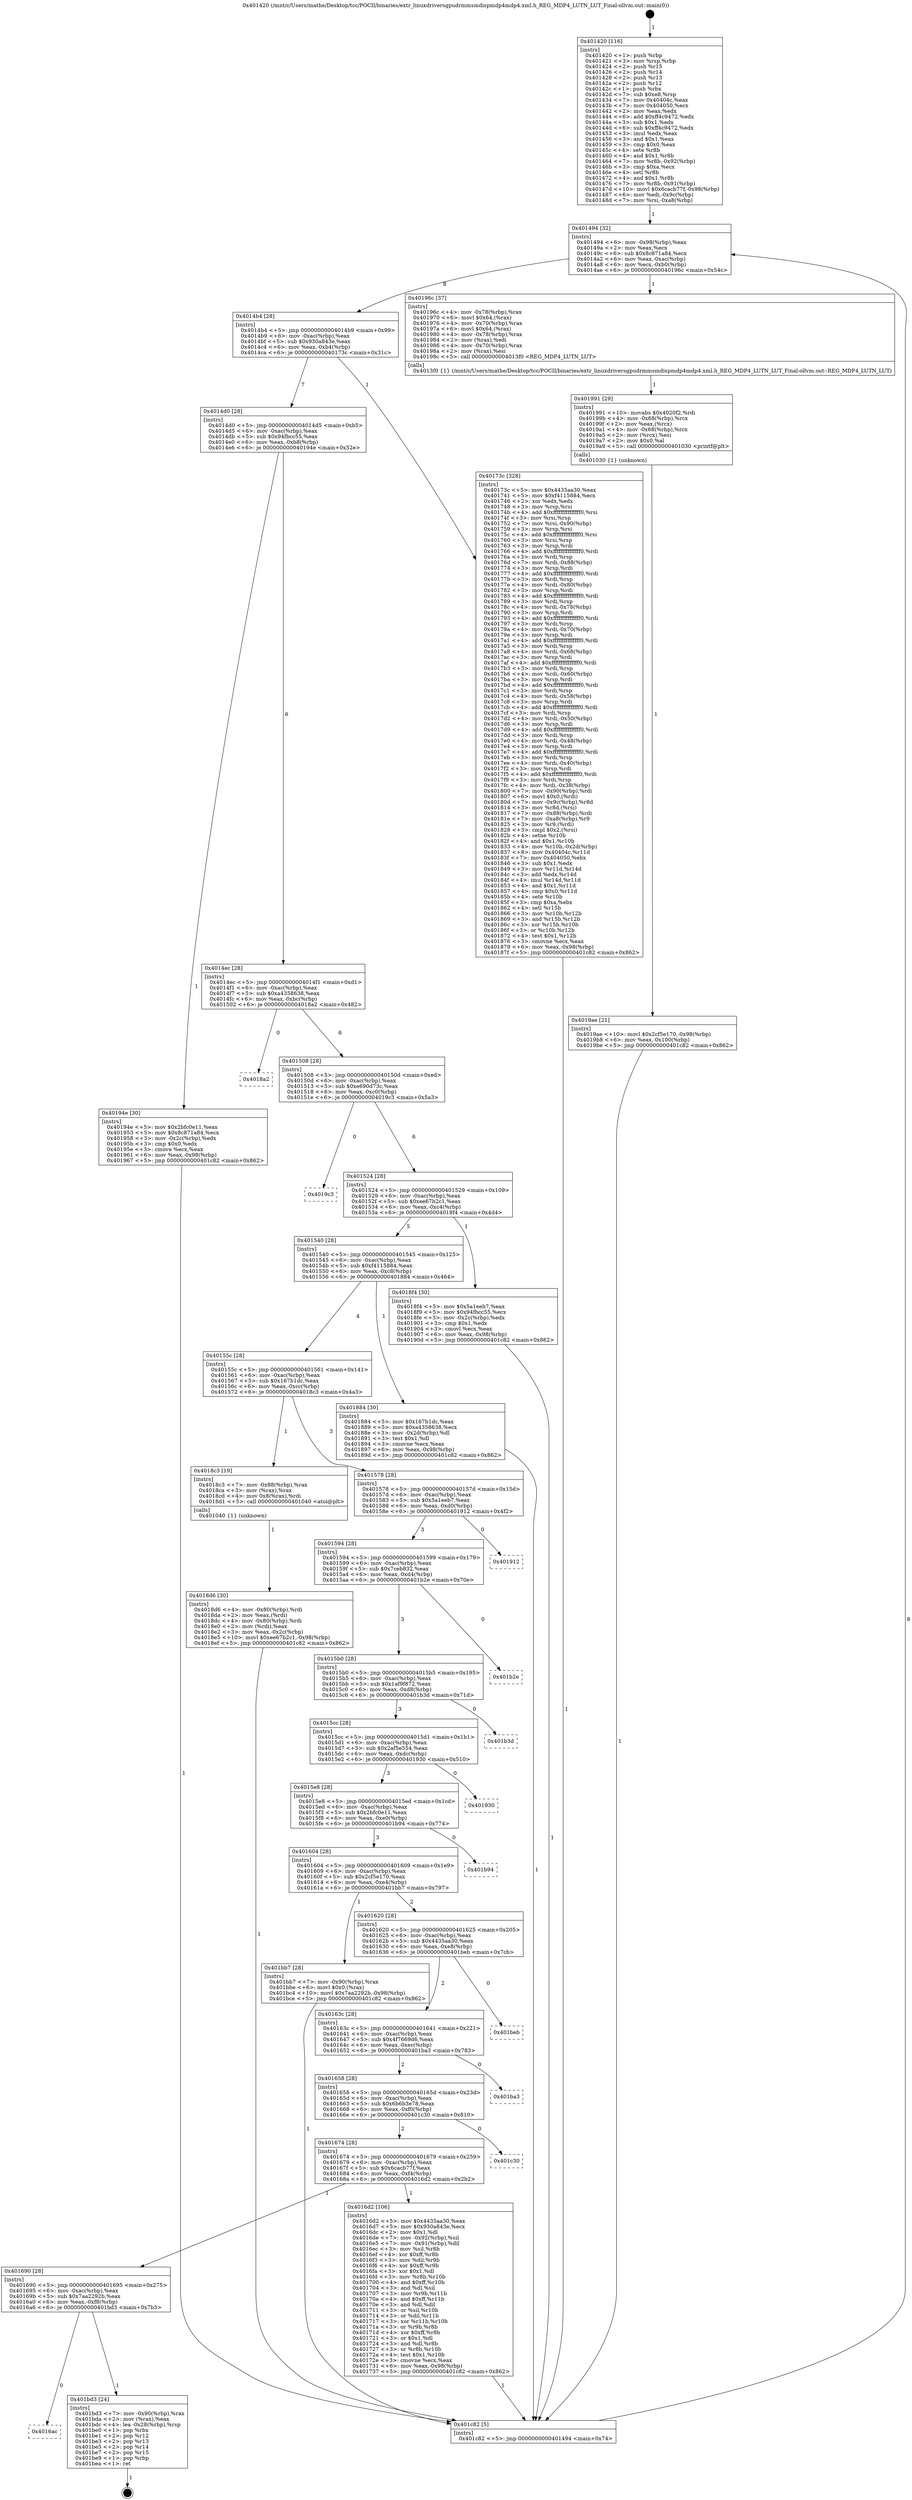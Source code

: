 digraph "0x401420" {
  label = "0x401420 (/mnt/c/Users/mathe/Desktop/tcc/POCII/binaries/extr_linuxdriversgpudrmmsmdispmdp4mdp4.xml.h_REG_MDP4_LUTN_LUT_Final-ollvm.out::main(0))"
  labelloc = "t"
  node[shape=record]

  Entry [label="",width=0.3,height=0.3,shape=circle,fillcolor=black,style=filled]
  "0x401494" [label="{
     0x401494 [32]\l
     | [instrs]\l
     &nbsp;&nbsp;0x401494 \<+6\>: mov -0x98(%rbp),%eax\l
     &nbsp;&nbsp;0x40149a \<+2\>: mov %eax,%ecx\l
     &nbsp;&nbsp;0x40149c \<+6\>: sub $0x8c871a84,%ecx\l
     &nbsp;&nbsp;0x4014a2 \<+6\>: mov %eax,-0xac(%rbp)\l
     &nbsp;&nbsp;0x4014a8 \<+6\>: mov %ecx,-0xb0(%rbp)\l
     &nbsp;&nbsp;0x4014ae \<+6\>: je 000000000040196c \<main+0x54c\>\l
  }"]
  "0x40196c" [label="{
     0x40196c [37]\l
     | [instrs]\l
     &nbsp;&nbsp;0x40196c \<+4\>: mov -0x78(%rbp),%rax\l
     &nbsp;&nbsp;0x401970 \<+6\>: movl $0x64,(%rax)\l
     &nbsp;&nbsp;0x401976 \<+4\>: mov -0x70(%rbp),%rax\l
     &nbsp;&nbsp;0x40197a \<+6\>: movl $0x64,(%rax)\l
     &nbsp;&nbsp;0x401980 \<+4\>: mov -0x78(%rbp),%rax\l
     &nbsp;&nbsp;0x401984 \<+2\>: mov (%rax),%edi\l
     &nbsp;&nbsp;0x401986 \<+4\>: mov -0x70(%rbp),%rax\l
     &nbsp;&nbsp;0x40198a \<+2\>: mov (%rax),%esi\l
     &nbsp;&nbsp;0x40198c \<+5\>: call 00000000004013f0 \<REG_MDP4_LUTN_LUT\>\l
     | [calls]\l
     &nbsp;&nbsp;0x4013f0 \{1\} (/mnt/c/Users/mathe/Desktop/tcc/POCII/binaries/extr_linuxdriversgpudrmmsmdispmdp4mdp4.xml.h_REG_MDP4_LUTN_LUT_Final-ollvm.out::REG_MDP4_LUTN_LUT)\l
  }"]
  "0x4014b4" [label="{
     0x4014b4 [28]\l
     | [instrs]\l
     &nbsp;&nbsp;0x4014b4 \<+5\>: jmp 00000000004014b9 \<main+0x99\>\l
     &nbsp;&nbsp;0x4014b9 \<+6\>: mov -0xac(%rbp),%eax\l
     &nbsp;&nbsp;0x4014bf \<+5\>: sub $0x930a843e,%eax\l
     &nbsp;&nbsp;0x4014c4 \<+6\>: mov %eax,-0xb4(%rbp)\l
     &nbsp;&nbsp;0x4014ca \<+6\>: je 000000000040173c \<main+0x31c\>\l
  }"]
  Exit [label="",width=0.3,height=0.3,shape=circle,fillcolor=black,style=filled,peripheries=2]
  "0x40173c" [label="{
     0x40173c [328]\l
     | [instrs]\l
     &nbsp;&nbsp;0x40173c \<+5\>: mov $0x4435aa30,%eax\l
     &nbsp;&nbsp;0x401741 \<+5\>: mov $0xf4115884,%ecx\l
     &nbsp;&nbsp;0x401746 \<+2\>: xor %edx,%edx\l
     &nbsp;&nbsp;0x401748 \<+3\>: mov %rsp,%rsi\l
     &nbsp;&nbsp;0x40174b \<+4\>: add $0xfffffffffffffff0,%rsi\l
     &nbsp;&nbsp;0x40174f \<+3\>: mov %rsi,%rsp\l
     &nbsp;&nbsp;0x401752 \<+7\>: mov %rsi,-0x90(%rbp)\l
     &nbsp;&nbsp;0x401759 \<+3\>: mov %rsp,%rsi\l
     &nbsp;&nbsp;0x40175c \<+4\>: add $0xfffffffffffffff0,%rsi\l
     &nbsp;&nbsp;0x401760 \<+3\>: mov %rsi,%rsp\l
     &nbsp;&nbsp;0x401763 \<+3\>: mov %rsp,%rdi\l
     &nbsp;&nbsp;0x401766 \<+4\>: add $0xfffffffffffffff0,%rdi\l
     &nbsp;&nbsp;0x40176a \<+3\>: mov %rdi,%rsp\l
     &nbsp;&nbsp;0x40176d \<+7\>: mov %rdi,-0x88(%rbp)\l
     &nbsp;&nbsp;0x401774 \<+3\>: mov %rsp,%rdi\l
     &nbsp;&nbsp;0x401777 \<+4\>: add $0xfffffffffffffff0,%rdi\l
     &nbsp;&nbsp;0x40177b \<+3\>: mov %rdi,%rsp\l
     &nbsp;&nbsp;0x40177e \<+4\>: mov %rdi,-0x80(%rbp)\l
     &nbsp;&nbsp;0x401782 \<+3\>: mov %rsp,%rdi\l
     &nbsp;&nbsp;0x401785 \<+4\>: add $0xfffffffffffffff0,%rdi\l
     &nbsp;&nbsp;0x401789 \<+3\>: mov %rdi,%rsp\l
     &nbsp;&nbsp;0x40178c \<+4\>: mov %rdi,-0x78(%rbp)\l
     &nbsp;&nbsp;0x401790 \<+3\>: mov %rsp,%rdi\l
     &nbsp;&nbsp;0x401793 \<+4\>: add $0xfffffffffffffff0,%rdi\l
     &nbsp;&nbsp;0x401797 \<+3\>: mov %rdi,%rsp\l
     &nbsp;&nbsp;0x40179a \<+4\>: mov %rdi,-0x70(%rbp)\l
     &nbsp;&nbsp;0x40179e \<+3\>: mov %rsp,%rdi\l
     &nbsp;&nbsp;0x4017a1 \<+4\>: add $0xfffffffffffffff0,%rdi\l
     &nbsp;&nbsp;0x4017a5 \<+3\>: mov %rdi,%rsp\l
     &nbsp;&nbsp;0x4017a8 \<+4\>: mov %rdi,-0x68(%rbp)\l
     &nbsp;&nbsp;0x4017ac \<+3\>: mov %rsp,%rdi\l
     &nbsp;&nbsp;0x4017af \<+4\>: add $0xfffffffffffffff0,%rdi\l
     &nbsp;&nbsp;0x4017b3 \<+3\>: mov %rdi,%rsp\l
     &nbsp;&nbsp;0x4017b6 \<+4\>: mov %rdi,-0x60(%rbp)\l
     &nbsp;&nbsp;0x4017ba \<+3\>: mov %rsp,%rdi\l
     &nbsp;&nbsp;0x4017bd \<+4\>: add $0xfffffffffffffff0,%rdi\l
     &nbsp;&nbsp;0x4017c1 \<+3\>: mov %rdi,%rsp\l
     &nbsp;&nbsp;0x4017c4 \<+4\>: mov %rdi,-0x58(%rbp)\l
     &nbsp;&nbsp;0x4017c8 \<+3\>: mov %rsp,%rdi\l
     &nbsp;&nbsp;0x4017cb \<+4\>: add $0xfffffffffffffff0,%rdi\l
     &nbsp;&nbsp;0x4017cf \<+3\>: mov %rdi,%rsp\l
     &nbsp;&nbsp;0x4017d2 \<+4\>: mov %rdi,-0x50(%rbp)\l
     &nbsp;&nbsp;0x4017d6 \<+3\>: mov %rsp,%rdi\l
     &nbsp;&nbsp;0x4017d9 \<+4\>: add $0xfffffffffffffff0,%rdi\l
     &nbsp;&nbsp;0x4017dd \<+3\>: mov %rdi,%rsp\l
     &nbsp;&nbsp;0x4017e0 \<+4\>: mov %rdi,-0x48(%rbp)\l
     &nbsp;&nbsp;0x4017e4 \<+3\>: mov %rsp,%rdi\l
     &nbsp;&nbsp;0x4017e7 \<+4\>: add $0xfffffffffffffff0,%rdi\l
     &nbsp;&nbsp;0x4017eb \<+3\>: mov %rdi,%rsp\l
     &nbsp;&nbsp;0x4017ee \<+4\>: mov %rdi,-0x40(%rbp)\l
     &nbsp;&nbsp;0x4017f2 \<+3\>: mov %rsp,%rdi\l
     &nbsp;&nbsp;0x4017f5 \<+4\>: add $0xfffffffffffffff0,%rdi\l
     &nbsp;&nbsp;0x4017f9 \<+3\>: mov %rdi,%rsp\l
     &nbsp;&nbsp;0x4017fc \<+4\>: mov %rdi,-0x38(%rbp)\l
     &nbsp;&nbsp;0x401800 \<+7\>: mov -0x90(%rbp),%rdi\l
     &nbsp;&nbsp;0x401807 \<+6\>: movl $0x0,(%rdi)\l
     &nbsp;&nbsp;0x40180d \<+7\>: mov -0x9c(%rbp),%r8d\l
     &nbsp;&nbsp;0x401814 \<+3\>: mov %r8d,(%rsi)\l
     &nbsp;&nbsp;0x401817 \<+7\>: mov -0x88(%rbp),%rdi\l
     &nbsp;&nbsp;0x40181e \<+7\>: mov -0xa8(%rbp),%r9\l
     &nbsp;&nbsp;0x401825 \<+3\>: mov %r9,(%rdi)\l
     &nbsp;&nbsp;0x401828 \<+3\>: cmpl $0x2,(%rsi)\l
     &nbsp;&nbsp;0x40182b \<+4\>: setne %r10b\l
     &nbsp;&nbsp;0x40182f \<+4\>: and $0x1,%r10b\l
     &nbsp;&nbsp;0x401833 \<+4\>: mov %r10b,-0x2d(%rbp)\l
     &nbsp;&nbsp;0x401837 \<+8\>: mov 0x40404c,%r11d\l
     &nbsp;&nbsp;0x40183f \<+7\>: mov 0x404050,%ebx\l
     &nbsp;&nbsp;0x401846 \<+3\>: sub $0x1,%edx\l
     &nbsp;&nbsp;0x401849 \<+3\>: mov %r11d,%r14d\l
     &nbsp;&nbsp;0x40184c \<+3\>: add %edx,%r14d\l
     &nbsp;&nbsp;0x40184f \<+4\>: imul %r14d,%r11d\l
     &nbsp;&nbsp;0x401853 \<+4\>: and $0x1,%r11d\l
     &nbsp;&nbsp;0x401857 \<+4\>: cmp $0x0,%r11d\l
     &nbsp;&nbsp;0x40185b \<+4\>: sete %r10b\l
     &nbsp;&nbsp;0x40185f \<+3\>: cmp $0xa,%ebx\l
     &nbsp;&nbsp;0x401862 \<+4\>: setl %r15b\l
     &nbsp;&nbsp;0x401866 \<+3\>: mov %r10b,%r12b\l
     &nbsp;&nbsp;0x401869 \<+3\>: and %r15b,%r12b\l
     &nbsp;&nbsp;0x40186c \<+3\>: xor %r15b,%r10b\l
     &nbsp;&nbsp;0x40186f \<+3\>: or %r10b,%r12b\l
     &nbsp;&nbsp;0x401872 \<+4\>: test $0x1,%r12b\l
     &nbsp;&nbsp;0x401876 \<+3\>: cmovne %ecx,%eax\l
     &nbsp;&nbsp;0x401879 \<+6\>: mov %eax,-0x98(%rbp)\l
     &nbsp;&nbsp;0x40187f \<+5\>: jmp 0000000000401c82 \<main+0x862\>\l
  }"]
  "0x4014d0" [label="{
     0x4014d0 [28]\l
     | [instrs]\l
     &nbsp;&nbsp;0x4014d0 \<+5\>: jmp 00000000004014d5 \<main+0xb5\>\l
     &nbsp;&nbsp;0x4014d5 \<+6\>: mov -0xac(%rbp),%eax\l
     &nbsp;&nbsp;0x4014db \<+5\>: sub $0x94fbcc55,%eax\l
     &nbsp;&nbsp;0x4014e0 \<+6\>: mov %eax,-0xb8(%rbp)\l
     &nbsp;&nbsp;0x4014e6 \<+6\>: je 000000000040194e \<main+0x52e\>\l
  }"]
  "0x4016ac" [label="{
     0x4016ac\l
  }", style=dashed]
  "0x40194e" [label="{
     0x40194e [30]\l
     | [instrs]\l
     &nbsp;&nbsp;0x40194e \<+5\>: mov $0x2bfc0e11,%eax\l
     &nbsp;&nbsp;0x401953 \<+5\>: mov $0x8c871a84,%ecx\l
     &nbsp;&nbsp;0x401958 \<+3\>: mov -0x2c(%rbp),%edx\l
     &nbsp;&nbsp;0x40195b \<+3\>: cmp $0x0,%edx\l
     &nbsp;&nbsp;0x40195e \<+3\>: cmove %ecx,%eax\l
     &nbsp;&nbsp;0x401961 \<+6\>: mov %eax,-0x98(%rbp)\l
     &nbsp;&nbsp;0x401967 \<+5\>: jmp 0000000000401c82 \<main+0x862\>\l
  }"]
  "0x4014ec" [label="{
     0x4014ec [28]\l
     | [instrs]\l
     &nbsp;&nbsp;0x4014ec \<+5\>: jmp 00000000004014f1 \<main+0xd1\>\l
     &nbsp;&nbsp;0x4014f1 \<+6\>: mov -0xac(%rbp),%eax\l
     &nbsp;&nbsp;0x4014f7 \<+5\>: sub $0xa4358638,%eax\l
     &nbsp;&nbsp;0x4014fc \<+6\>: mov %eax,-0xbc(%rbp)\l
     &nbsp;&nbsp;0x401502 \<+6\>: je 00000000004018a2 \<main+0x482\>\l
  }"]
  "0x401bd3" [label="{
     0x401bd3 [24]\l
     | [instrs]\l
     &nbsp;&nbsp;0x401bd3 \<+7\>: mov -0x90(%rbp),%rax\l
     &nbsp;&nbsp;0x401bda \<+2\>: mov (%rax),%eax\l
     &nbsp;&nbsp;0x401bdc \<+4\>: lea -0x28(%rbp),%rsp\l
     &nbsp;&nbsp;0x401be0 \<+1\>: pop %rbx\l
     &nbsp;&nbsp;0x401be1 \<+2\>: pop %r12\l
     &nbsp;&nbsp;0x401be3 \<+2\>: pop %r13\l
     &nbsp;&nbsp;0x401be5 \<+2\>: pop %r14\l
     &nbsp;&nbsp;0x401be7 \<+2\>: pop %r15\l
     &nbsp;&nbsp;0x401be9 \<+1\>: pop %rbp\l
     &nbsp;&nbsp;0x401bea \<+1\>: ret\l
  }"]
  "0x4018a2" [label="{
     0x4018a2\l
  }", style=dashed]
  "0x401508" [label="{
     0x401508 [28]\l
     | [instrs]\l
     &nbsp;&nbsp;0x401508 \<+5\>: jmp 000000000040150d \<main+0xed\>\l
     &nbsp;&nbsp;0x40150d \<+6\>: mov -0xac(%rbp),%eax\l
     &nbsp;&nbsp;0x401513 \<+5\>: sub $0xe690d73c,%eax\l
     &nbsp;&nbsp;0x401518 \<+6\>: mov %eax,-0xc0(%rbp)\l
     &nbsp;&nbsp;0x40151e \<+6\>: je 00000000004019c3 \<main+0x5a3\>\l
  }"]
  "0x4019ae" [label="{
     0x4019ae [21]\l
     | [instrs]\l
     &nbsp;&nbsp;0x4019ae \<+10\>: movl $0x2cf5e170,-0x98(%rbp)\l
     &nbsp;&nbsp;0x4019b8 \<+6\>: mov %eax,-0x100(%rbp)\l
     &nbsp;&nbsp;0x4019be \<+5\>: jmp 0000000000401c82 \<main+0x862\>\l
  }"]
  "0x4019c3" [label="{
     0x4019c3\l
  }", style=dashed]
  "0x401524" [label="{
     0x401524 [28]\l
     | [instrs]\l
     &nbsp;&nbsp;0x401524 \<+5\>: jmp 0000000000401529 \<main+0x109\>\l
     &nbsp;&nbsp;0x401529 \<+6\>: mov -0xac(%rbp),%eax\l
     &nbsp;&nbsp;0x40152f \<+5\>: sub $0xee67b2c1,%eax\l
     &nbsp;&nbsp;0x401534 \<+6\>: mov %eax,-0xc4(%rbp)\l
     &nbsp;&nbsp;0x40153a \<+6\>: je 00000000004018f4 \<main+0x4d4\>\l
  }"]
  "0x401991" [label="{
     0x401991 [29]\l
     | [instrs]\l
     &nbsp;&nbsp;0x401991 \<+10\>: movabs $0x4020f2,%rdi\l
     &nbsp;&nbsp;0x40199b \<+4\>: mov -0x68(%rbp),%rcx\l
     &nbsp;&nbsp;0x40199f \<+2\>: mov %eax,(%rcx)\l
     &nbsp;&nbsp;0x4019a1 \<+4\>: mov -0x68(%rbp),%rcx\l
     &nbsp;&nbsp;0x4019a5 \<+2\>: mov (%rcx),%esi\l
     &nbsp;&nbsp;0x4019a7 \<+2\>: mov $0x0,%al\l
     &nbsp;&nbsp;0x4019a9 \<+5\>: call 0000000000401030 \<printf@plt\>\l
     | [calls]\l
     &nbsp;&nbsp;0x401030 \{1\} (unknown)\l
  }"]
  "0x4018f4" [label="{
     0x4018f4 [30]\l
     | [instrs]\l
     &nbsp;&nbsp;0x4018f4 \<+5\>: mov $0x5a1eeb7,%eax\l
     &nbsp;&nbsp;0x4018f9 \<+5\>: mov $0x94fbcc55,%ecx\l
     &nbsp;&nbsp;0x4018fe \<+3\>: mov -0x2c(%rbp),%edx\l
     &nbsp;&nbsp;0x401901 \<+3\>: cmp $0x1,%edx\l
     &nbsp;&nbsp;0x401904 \<+3\>: cmovl %ecx,%eax\l
     &nbsp;&nbsp;0x401907 \<+6\>: mov %eax,-0x98(%rbp)\l
     &nbsp;&nbsp;0x40190d \<+5\>: jmp 0000000000401c82 \<main+0x862\>\l
  }"]
  "0x401540" [label="{
     0x401540 [28]\l
     | [instrs]\l
     &nbsp;&nbsp;0x401540 \<+5\>: jmp 0000000000401545 \<main+0x125\>\l
     &nbsp;&nbsp;0x401545 \<+6\>: mov -0xac(%rbp),%eax\l
     &nbsp;&nbsp;0x40154b \<+5\>: sub $0xf4115884,%eax\l
     &nbsp;&nbsp;0x401550 \<+6\>: mov %eax,-0xc8(%rbp)\l
     &nbsp;&nbsp;0x401556 \<+6\>: je 0000000000401884 \<main+0x464\>\l
  }"]
  "0x4018d6" [label="{
     0x4018d6 [30]\l
     | [instrs]\l
     &nbsp;&nbsp;0x4018d6 \<+4\>: mov -0x80(%rbp),%rdi\l
     &nbsp;&nbsp;0x4018da \<+2\>: mov %eax,(%rdi)\l
     &nbsp;&nbsp;0x4018dc \<+4\>: mov -0x80(%rbp),%rdi\l
     &nbsp;&nbsp;0x4018e0 \<+2\>: mov (%rdi),%eax\l
     &nbsp;&nbsp;0x4018e2 \<+3\>: mov %eax,-0x2c(%rbp)\l
     &nbsp;&nbsp;0x4018e5 \<+10\>: movl $0xee67b2c1,-0x98(%rbp)\l
     &nbsp;&nbsp;0x4018ef \<+5\>: jmp 0000000000401c82 \<main+0x862\>\l
  }"]
  "0x401884" [label="{
     0x401884 [30]\l
     | [instrs]\l
     &nbsp;&nbsp;0x401884 \<+5\>: mov $0x167b1dc,%eax\l
     &nbsp;&nbsp;0x401889 \<+5\>: mov $0xa4358638,%ecx\l
     &nbsp;&nbsp;0x40188e \<+3\>: mov -0x2d(%rbp),%dl\l
     &nbsp;&nbsp;0x401891 \<+3\>: test $0x1,%dl\l
     &nbsp;&nbsp;0x401894 \<+3\>: cmovne %ecx,%eax\l
     &nbsp;&nbsp;0x401897 \<+6\>: mov %eax,-0x98(%rbp)\l
     &nbsp;&nbsp;0x40189d \<+5\>: jmp 0000000000401c82 \<main+0x862\>\l
  }"]
  "0x40155c" [label="{
     0x40155c [28]\l
     | [instrs]\l
     &nbsp;&nbsp;0x40155c \<+5\>: jmp 0000000000401561 \<main+0x141\>\l
     &nbsp;&nbsp;0x401561 \<+6\>: mov -0xac(%rbp),%eax\l
     &nbsp;&nbsp;0x401567 \<+5\>: sub $0x167b1dc,%eax\l
     &nbsp;&nbsp;0x40156c \<+6\>: mov %eax,-0xcc(%rbp)\l
     &nbsp;&nbsp;0x401572 \<+6\>: je 00000000004018c3 \<main+0x4a3\>\l
  }"]
  "0x401420" [label="{
     0x401420 [116]\l
     | [instrs]\l
     &nbsp;&nbsp;0x401420 \<+1\>: push %rbp\l
     &nbsp;&nbsp;0x401421 \<+3\>: mov %rsp,%rbp\l
     &nbsp;&nbsp;0x401424 \<+2\>: push %r15\l
     &nbsp;&nbsp;0x401426 \<+2\>: push %r14\l
     &nbsp;&nbsp;0x401428 \<+2\>: push %r13\l
     &nbsp;&nbsp;0x40142a \<+2\>: push %r12\l
     &nbsp;&nbsp;0x40142c \<+1\>: push %rbx\l
     &nbsp;&nbsp;0x40142d \<+7\>: sub $0xe8,%rsp\l
     &nbsp;&nbsp;0x401434 \<+7\>: mov 0x40404c,%eax\l
     &nbsp;&nbsp;0x40143b \<+7\>: mov 0x404050,%ecx\l
     &nbsp;&nbsp;0x401442 \<+2\>: mov %eax,%edx\l
     &nbsp;&nbsp;0x401444 \<+6\>: add $0xff4c9472,%edx\l
     &nbsp;&nbsp;0x40144a \<+3\>: sub $0x1,%edx\l
     &nbsp;&nbsp;0x40144d \<+6\>: sub $0xff4c9472,%edx\l
     &nbsp;&nbsp;0x401453 \<+3\>: imul %edx,%eax\l
     &nbsp;&nbsp;0x401456 \<+3\>: and $0x1,%eax\l
     &nbsp;&nbsp;0x401459 \<+3\>: cmp $0x0,%eax\l
     &nbsp;&nbsp;0x40145c \<+4\>: sete %r8b\l
     &nbsp;&nbsp;0x401460 \<+4\>: and $0x1,%r8b\l
     &nbsp;&nbsp;0x401464 \<+7\>: mov %r8b,-0x92(%rbp)\l
     &nbsp;&nbsp;0x40146b \<+3\>: cmp $0xa,%ecx\l
     &nbsp;&nbsp;0x40146e \<+4\>: setl %r8b\l
     &nbsp;&nbsp;0x401472 \<+4\>: and $0x1,%r8b\l
     &nbsp;&nbsp;0x401476 \<+7\>: mov %r8b,-0x91(%rbp)\l
     &nbsp;&nbsp;0x40147d \<+10\>: movl $0x6cacb77f,-0x98(%rbp)\l
     &nbsp;&nbsp;0x401487 \<+6\>: mov %edi,-0x9c(%rbp)\l
     &nbsp;&nbsp;0x40148d \<+7\>: mov %rsi,-0xa8(%rbp)\l
  }"]
  "0x4018c3" [label="{
     0x4018c3 [19]\l
     | [instrs]\l
     &nbsp;&nbsp;0x4018c3 \<+7\>: mov -0x88(%rbp),%rax\l
     &nbsp;&nbsp;0x4018ca \<+3\>: mov (%rax),%rax\l
     &nbsp;&nbsp;0x4018cd \<+4\>: mov 0x8(%rax),%rdi\l
     &nbsp;&nbsp;0x4018d1 \<+5\>: call 0000000000401040 \<atoi@plt\>\l
     | [calls]\l
     &nbsp;&nbsp;0x401040 \{1\} (unknown)\l
  }"]
  "0x401578" [label="{
     0x401578 [28]\l
     | [instrs]\l
     &nbsp;&nbsp;0x401578 \<+5\>: jmp 000000000040157d \<main+0x15d\>\l
     &nbsp;&nbsp;0x40157d \<+6\>: mov -0xac(%rbp),%eax\l
     &nbsp;&nbsp;0x401583 \<+5\>: sub $0x5a1eeb7,%eax\l
     &nbsp;&nbsp;0x401588 \<+6\>: mov %eax,-0xd0(%rbp)\l
     &nbsp;&nbsp;0x40158e \<+6\>: je 0000000000401912 \<main+0x4f2\>\l
  }"]
  "0x401c82" [label="{
     0x401c82 [5]\l
     | [instrs]\l
     &nbsp;&nbsp;0x401c82 \<+5\>: jmp 0000000000401494 \<main+0x74\>\l
  }"]
  "0x401912" [label="{
     0x401912\l
  }", style=dashed]
  "0x401594" [label="{
     0x401594 [28]\l
     | [instrs]\l
     &nbsp;&nbsp;0x401594 \<+5\>: jmp 0000000000401599 \<main+0x179\>\l
     &nbsp;&nbsp;0x401599 \<+6\>: mov -0xac(%rbp),%eax\l
     &nbsp;&nbsp;0x40159f \<+5\>: sub $0x7ceb832,%eax\l
     &nbsp;&nbsp;0x4015a4 \<+6\>: mov %eax,-0xd4(%rbp)\l
     &nbsp;&nbsp;0x4015aa \<+6\>: je 0000000000401b2e \<main+0x70e\>\l
  }"]
  "0x401690" [label="{
     0x401690 [28]\l
     | [instrs]\l
     &nbsp;&nbsp;0x401690 \<+5\>: jmp 0000000000401695 \<main+0x275\>\l
     &nbsp;&nbsp;0x401695 \<+6\>: mov -0xac(%rbp),%eax\l
     &nbsp;&nbsp;0x40169b \<+5\>: sub $0x7aa2292b,%eax\l
     &nbsp;&nbsp;0x4016a0 \<+6\>: mov %eax,-0xf8(%rbp)\l
     &nbsp;&nbsp;0x4016a6 \<+6\>: je 0000000000401bd3 \<main+0x7b3\>\l
  }"]
  "0x401b2e" [label="{
     0x401b2e\l
  }", style=dashed]
  "0x4015b0" [label="{
     0x4015b0 [28]\l
     | [instrs]\l
     &nbsp;&nbsp;0x4015b0 \<+5\>: jmp 00000000004015b5 \<main+0x195\>\l
     &nbsp;&nbsp;0x4015b5 \<+6\>: mov -0xac(%rbp),%eax\l
     &nbsp;&nbsp;0x4015bb \<+5\>: sub $0x1af9f872,%eax\l
     &nbsp;&nbsp;0x4015c0 \<+6\>: mov %eax,-0xd8(%rbp)\l
     &nbsp;&nbsp;0x4015c6 \<+6\>: je 0000000000401b3d \<main+0x71d\>\l
  }"]
  "0x4016d2" [label="{
     0x4016d2 [106]\l
     | [instrs]\l
     &nbsp;&nbsp;0x4016d2 \<+5\>: mov $0x4435aa30,%eax\l
     &nbsp;&nbsp;0x4016d7 \<+5\>: mov $0x930a843e,%ecx\l
     &nbsp;&nbsp;0x4016dc \<+2\>: mov $0x1,%dl\l
     &nbsp;&nbsp;0x4016de \<+7\>: mov -0x92(%rbp),%sil\l
     &nbsp;&nbsp;0x4016e5 \<+7\>: mov -0x91(%rbp),%dil\l
     &nbsp;&nbsp;0x4016ec \<+3\>: mov %sil,%r8b\l
     &nbsp;&nbsp;0x4016ef \<+4\>: xor $0xff,%r8b\l
     &nbsp;&nbsp;0x4016f3 \<+3\>: mov %dil,%r9b\l
     &nbsp;&nbsp;0x4016f6 \<+4\>: xor $0xff,%r9b\l
     &nbsp;&nbsp;0x4016fa \<+3\>: xor $0x1,%dl\l
     &nbsp;&nbsp;0x4016fd \<+3\>: mov %r8b,%r10b\l
     &nbsp;&nbsp;0x401700 \<+4\>: and $0xff,%r10b\l
     &nbsp;&nbsp;0x401704 \<+3\>: and %dl,%sil\l
     &nbsp;&nbsp;0x401707 \<+3\>: mov %r9b,%r11b\l
     &nbsp;&nbsp;0x40170a \<+4\>: and $0xff,%r11b\l
     &nbsp;&nbsp;0x40170e \<+3\>: and %dl,%dil\l
     &nbsp;&nbsp;0x401711 \<+3\>: or %sil,%r10b\l
     &nbsp;&nbsp;0x401714 \<+3\>: or %dil,%r11b\l
     &nbsp;&nbsp;0x401717 \<+3\>: xor %r11b,%r10b\l
     &nbsp;&nbsp;0x40171a \<+3\>: or %r9b,%r8b\l
     &nbsp;&nbsp;0x40171d \<+4\>: xor $0xff,%r8b\l
     &nbsp;&nbsp;0x401721 \<+3\>: or $0x1,%dl\l
     &nbsp;&nbsp;0x401724 \<+3\>: and %dl,%r8b\l
     &nbsp;&nbsp;0x401727 \<+3\>: or %r8b,%r10b\l
     &nbsp;&nbsp;0x40172a \<+4\>: test $0x1,%r10b\l
     &nbsp;&nbsp;0x40172e \<+3\>: cmovne %ecx,%eax\l
     &nbsp;&nbsp;0x401731 \<+6\>: mov %eax,-0x98(%rbp)\l
     &nbsp;&nbsp;0x401737 \<+5\>: jmp 0000000000401c82 \<main+0x862\>\l
  }"]
  "0x401b3d" [label="{
     0x401b3d\l
  }", style=dashed]
  "0x4015cc" [label="{
     0x4015cc [28]\l
     | [instrs]\l
     &nbsp;&nbsp;0x4015cc \<+5\>: jmp 00000000004015d1 \<main+0x1b1\>\l
     &nbsp;&nbsp;0x4015d1 \<+6\>: mov -0xac(%rbp),%eax\l
     &nbsp;&nbsp;0x4015d7 \<+5\>: sub $0x2af5e554,%eax\l
     &nbsp;&nbsp;0x4015dc \<+6\>: mov %eax,-0xdc(%rbp)\l
     &nbsp;&nbsp;0x4015e2 \<+6\>: je 0000000000401930 \<main+0x510\>\l
  }"]
  "0x401674" [label="{
     0x401674 [28]\l
     | [instrs]\l
     &nbsp;&nbsp;0x401674 \<+5\>: jmp 0000000000401679 \<main+0x259\>\l
     &nbsp;&nbsp;0x401679 \<+6\>: mov -0xac(%rbp),%eax\l
     &nbsp;&nbsp;0x40167f \<+5\>: sub $0x6cacb77f,%eax\l
     &nbsp;&nbsp;0x401684 \<+6\>: mov %eax,-0xf4(%rbp)\l
     &nbsp;&nbsp;0x40168a \<+6\>: je 00000000004016d2 \<main+0x2b2\>\l
  }"]
  "0x401930" [label="{
     0x401930\l
  }", style=dashed]
  "0x4015e8" [label="{
     0x4015e8 [28]\l
     | [instrs]\l
     &nbsp;&nbsp;0x4015e8 \<+5\>: jmp 00000000004015ed \<main+0x1cd\>\l
     &nbsp;&nbsp;0x4015ed \<+6\>: mov -0xac(%rbp),%eax\l
     &nbsp;&nbsp;0x4015f3 \<+5\>: sub $0x2bfc0e11,%eax\l
     &nbsp;&nbsp;0x4015f8 \<+6\>: mov %eax,-0xe0(%rbp)\l
     &nbsp;&nbsp;0x4015fe \<+6\>: je 0000000000401b94 \<main+0x774\>\l
  }"]
  "0x401c30" [label="{
     0x401c30\l
  }", style=dashed]
  "0x401b94" [label="{
     0x401b94\l
  }", style=dashed]
  "0x401604" [label="{
     0x401604 [28]\l
     | [instrs]\l
     &nbsp;&nbsp;0x401604 \<+5\>: jmp 0000000000401609 \<main+0x1e9\>\l
     &nbsp;&nbsp;0x401609 \<+6\>: mov -0xac(%rbp),%eax\l
     &nbsp;&nbsp;0x40160f \<+5\>: sub $0x2cf5e170,%eax\l
     &nbsp;&nbsp;0x401614 \<+6\>: mov %eax,-0xe4(%rbp)\l
     &nbsp;&nbsp;0x40161a \<+6\>: je 0000000000401bb7 \<main+0x797\>\l
  }"]
  "0x401658" [label="{
     0x401658 [28]\l
     | [instrs]\l
     &nbsp;&nbsp;0x401658 \<+5\>: jmp 000000000040165d \<main+0x23d\>\l
     &nbsp;&nbsp;0x40165d \<+6\>: mov -0xac(%rbp),%eax\l
     &nbsp;&nbsp;0x401663 \<+5\>: sub $0x6b6b3e78,%eax\l
     &nbsp;&nbsp;0x401668 \<+6\>: mov %eax,-0xf0(%rbp)\l
     &nbsp;&nbsp;0x40166e \<+6\>: je 0000000000401c30 \<main+0x810\>\l
  }"]
  "0x401bb7" [label="{
     0x401bb7 [28]\l
     | [instrs]\l
     &nbsp;&nbsp;0x401bb7 \<+7\>: mov -0x90(%rbp),%rax\l
     &nbsp;&nbsp;0x401bbe \<+6\>: movl $0x0,(%rax)\l
     &nbsp;&nbsp;0x401bc4 \<+10\>: movl $0x7aa2292b,-0x98(%rbp)\l
     &nbsp;&nbsp;0x401bce \<+5\>: jmp 0000000000401c82 \<main+0x862\>\l
  }"]
  "0x401620" [label="{
     0x401620 [28]\l
     | [instrs]\l
     &nbsp;&nbsp;0x401620 \<+5\>: jmp 0000000000401625 \<main+0x205\>\l
     &nbsp;&nbsp;0x401625 \<+6\>: mov -0xac(%rbp),%eax\l
     &nbsp;&nbsp;0x40162b \<+5\>: sub $0x4435aa30,%eax\l
     &nbsp;&nbsp;0x401630 \<+6\>: mov %eax,-0xe8(%rbp)\l
     &nbsp;&nbsp;0x401636 \<+6\>: je 0000000000401beb \<main+0x7cb\>\l
  }"]
  "0x401ba3" [label="{
     0x401ba3\l
  }", style=dashed]
  "0x401beb" [label="{
     0x401beb\l
  }", style=dashed]
  "0x40163c" [label="{
     0x40163c [28]\l
     | [instrs]\l
     &nbsp;&nbsp;0x40163c \<+5\>: jmp 0000000000401641 \<main+0x221\>\l
     &nbsp;&nbsp;0x401641 \<+6\>: mov -0xac(%rbp),%eax\l
     &nbsp;&nbsp;0x401647 \<+5\>: sub $0x4f7669d6,%eax\l
     &nbsp;&nbsp;0x40164c \<+6\>: mov %eax,-0xec(%rbp)\l
     &nbsp;&nbsp;0x401652 \<+6\>: je 0000000000401ba3 \<main+0x783\>\l
  }"]
  Entry -> "0x401420" [label=" 1"]
  "0x401494" -> "0x40196c" [label=" 1"]
  "0x401494" -> "0x4014b4" [label=" 8"]
  "0x401bd3" -> Exit [label=" 1"]
  "0x4014b4" -> "0x40173c" [label=" 1"]
  "0x4014b4" -> "0x4014d0" [label=" 7"]
  "0x401690" -> "0x4016ac" [label=" 0"]
  "0x4014d0" -> "0x40194e" [label=" 1"]
  "0x4014d0" -> "0x4014ec" [label=" 6"]
  "0x401690" -> "0x401bd3" [label=" 1"]
  "0x4014ec" -> "0x4018a2" [label=" 0"]
  "0x4014ec" -> "0x401508" [label=" 6"]
  "0x401bb7" -> "0x401c82" [label=" 1"]
  "0x401508" -> "0x4019c3" [label=" 0"]
  "0x401508" -> "0x401524" [label=" 6"]
  "0x4019ae" -> "0x401c82" [label=" 1"]
  "0x401524" -> "0x4018f4" [label=" 1"]
  "0x401524" -> "0x401540" [label=" 5"]
  "0x401991" -> "0x4019ae" [label=" 1"]
  "0x401540" -> "0x401884" [label=" 1"]
  "0x401540" -> "0x40155c" [label=" 4"]
  "0x40196c" -> "0x401991" [label=" 1"]
  "0x40155c" -> "0x4018c3" [label=" 1"]
  "0x40155c" -> "0x401578" [label=" 3"]
  "0x4018f4" -> "0x401c82" [label=" 1"]
  "0x401578" -> "0x401912" [label=" 0"]
  "0x401578" -> "0x401594" [label=" 3"]
  "0x4018d6" -> "0x401c82" [label=" 1"]
  "0x401594" -> "0x401b2e" [label=" 0"]
  "0x401594" -> "0x4015b0" [label=" 3"]
  "0x4018c3" -> "0x4018d6" [label=" 1"]
  "0x4015b0" -> "0x401b3d" [label=" 0"]
  "0x4015b0" -> "0x4015cc" [label=" 3"]
  "0x401884" -> "0x401c82" [label=" 1"]
  "0x4015cc" -> "0x401930" [label=" 0"]
  "0x4015cc" -> "0x4015e8" [label=" 3"]
  "0x40194e" -> "0x401c82" [label=" 1"]
  "0x4015e8" -> "0x401b94" [label=" 0"]
  "0x4015e8" -> "0x401604" [label=" 3"]
  "0x401c82" -> "0x401494" [label=" 8"]
  "0x401604" -> "0x401bb7" [label=" 1"]
  "0x401604" -> "0x401620" [label=" 2"]
  "0x4016d2" -> "0x401c82" [label=" 1"]
  "0x401620" -> "0x401beb" [label=" 0"]
  "0x401620" -> "0x40163c" [label=" 2"]
  "0x401674" -> "0x401690" [label=" 1"]
  "0x40163c" -> "0x401ba3" [label=" 0"]
  "0x40163c" -> "0x401658" [label=" 2"]
  "0x401420" -> "0x401494" [label=" 1"]
  "0x401658" -> "0x401c30" [label=" 0"]
  "0x401658" -> "0x401674" [label=" 2"]
  "0x40173c" -> "0x401c82" [label=" 1"]
  "0x401674" -> "0x4016d2" [label=" 1"]
}
